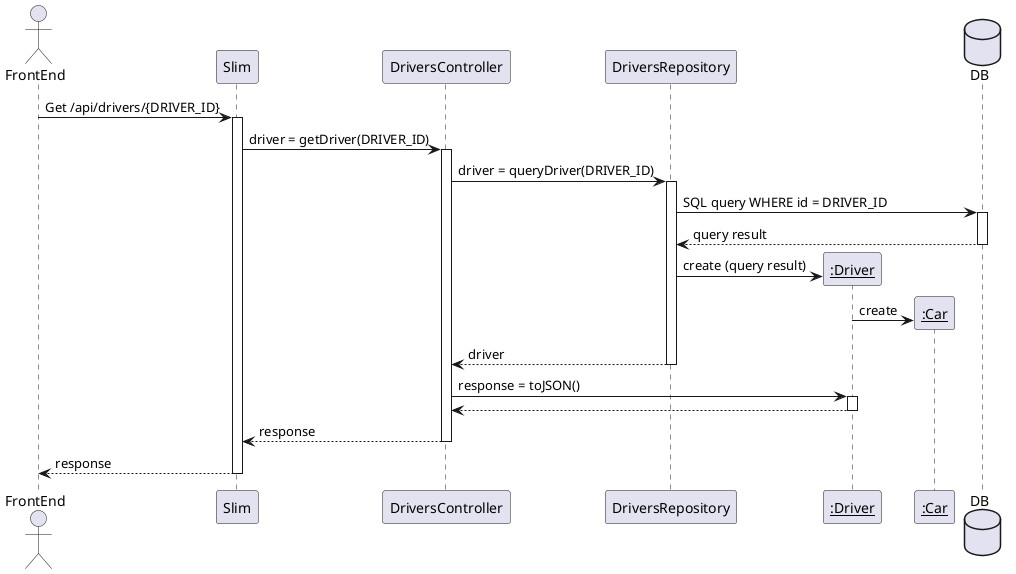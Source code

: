 http://www.plantuml.com/plantuml/uml/TPDHQy8m58NVyoikFkc3z5tO46stESR6MjWUIsOk8r2RBec2ZFtttPgcZII-I6tE-Swvj-tQMAxjyT0mlhTAmuDMhIrQmJgwBVUouws5gf67gnkvbYVKPajQhPe6TUgqn4uPIT3prUcihbTEKTSpu6QGHvejzmAwOe9R_iKDGhvXp9U4vVsb6wpW4Iral9EPSE7PRrxkFegotkL__MZon2swGVeVSiP34CQvuGw-qRhp-SXPJ9nu_XX62T4YmeIV8-hpxOp45cDSdx4XQFN-udZm-LIK1KX10ICqO6uOwPStgZc2HdDiB1COklOQfqw98YEHC8Ds7k8Mdh3btauU-ZSPKjJKK_8h31j6rkJpc2fIgKwr1cbBLZrNRw_pQF438TqXpau5-hTpoWjzCVGY9jVu4QQTxYrUOolei_q7

@startuml
actor FrontEnd
participant Slim
participant DriversController
participant DriversRepository
participant "__:Driver__" as Driver
participant "__:Car__" as Car
database DB

FrontEnd -> Slim : Get /api/drivers/{DRIVER_ID}
activate Slim
Slim -> DriversController : driver = getDriver(DRIVER_ID)
activate DriversController
DriversController -> DriversRepository : driver = queryDriver(DRIVER_ID)
activate DriversRepository
DriversRepository -> DB : SQL query WHERE id = DRIVER_ID
activate DB
DB --> DriversRepository : query result
deactivate DB
create Driver
DriversRepository -> Driver : create (query result)
create Car
Driver -> Car : create
DriversRepository --> DriversController: driver
deactivate DriversRepository
DriversController -> Driver : response = toJSON()
activate Driver
Driver --> DriversController
deactivate Driver
DriversController --> Slim : response
deactivate DriversController
Slim --> FrontEnd : response
deactivate Slim
@enduml